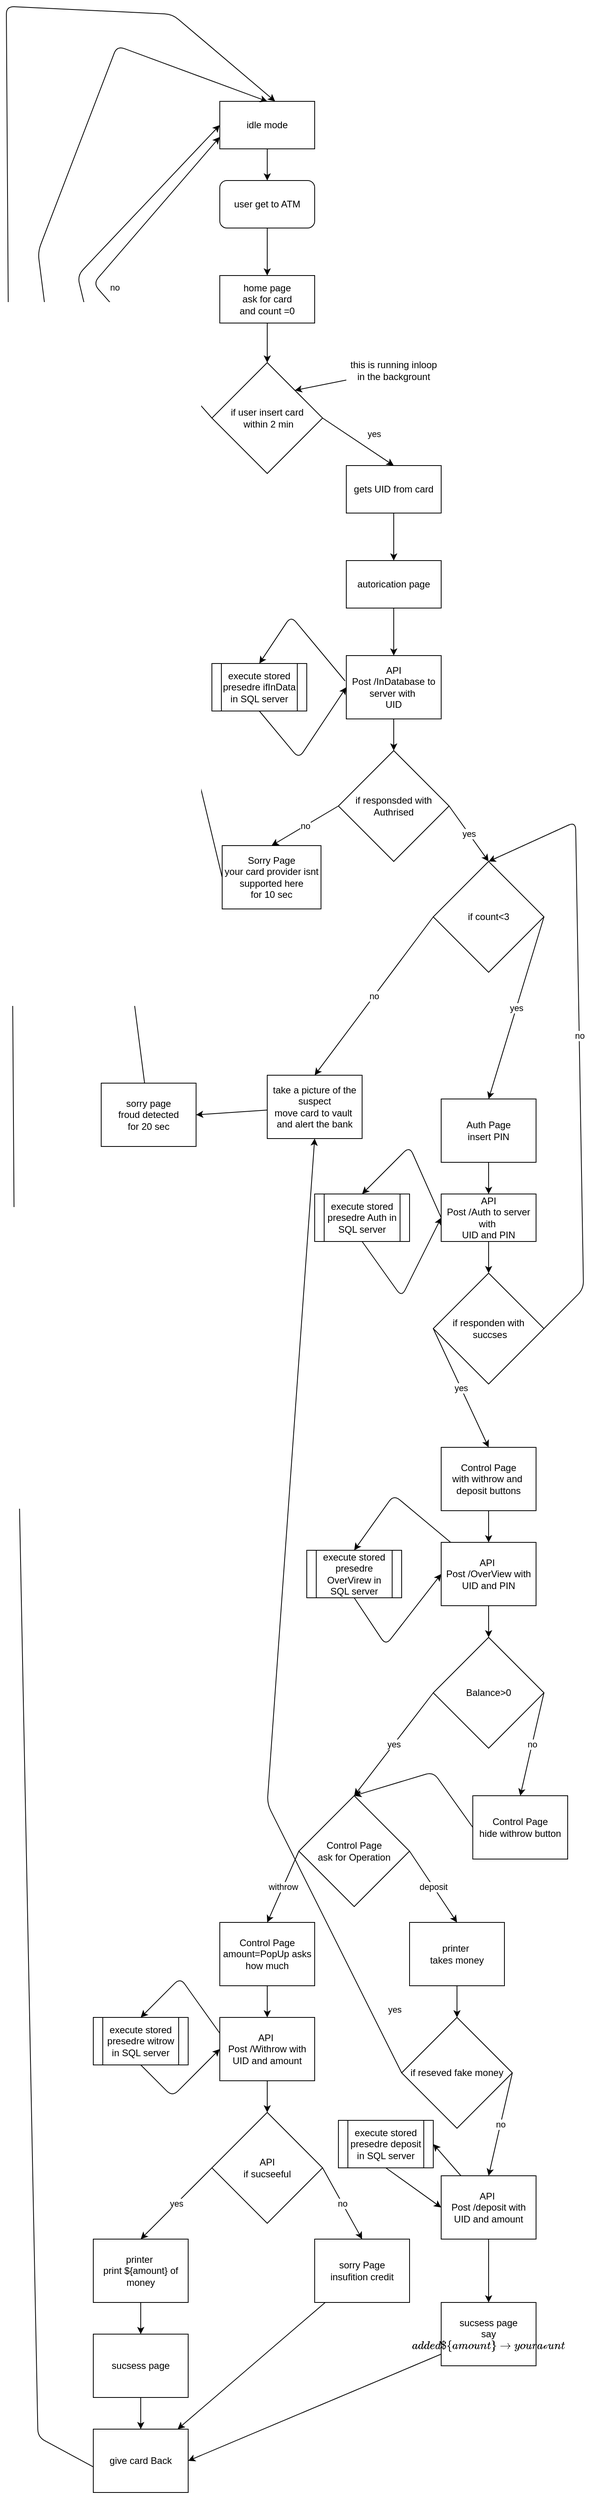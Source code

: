<mxfile>
    <diagram id="7O3KV7vakMzx57ryu_0e" name="Page-1">
        <mxGraphModel dx="732" dy="672" grid="1" gridSize="10" guides="1" tooltips="1" connect="1" arrows="1" fold="1" page="1" pageScale="1" pageWidth="850" pageHeight="1100" math="0" shadow="0">
            <root>
                <mxCell id="0"/>
                <mxCell id="1" parent="0"/>
                <mxCell id="4" style="edgeStyle=none;html=1;" parent="1" source="2" target="3" edge="1">
                    <mxGeometry relative="1" as="geometry"/>
                </mxCell>
                <mxCell id="2" value="user get to ATM" style="rounded=1;whiteSpace=wrap;html=1;" parent="1" vertex="1">
                    <mxGeometry x="380" y="280" width="120" height="60" as="geometry"/>
                </mxCell>
                <mxCell id="9" style="edgeStyle=none;html=1;" parent="1" source="3" target="6" edge="1">
                    <mxGeometry relative="1" as="geometry"/>
                </mxCell>
                <mxCell id="3" value="&lt;div style=&quot;&quot;&gt;&lt;span style=&quot;background-color: initial;&quot;&gt;home page&lt;br&gt;ask for card&lt;br&gt;and count =0&lt;/span&gt;&lt;/div&gt;" style="rounded=0;whiteSpace=wrap;html=1;align=center;labelPosition=center;verticalLabelPosition=middle;verticalAlign=middle;" parent="1" vertex="1">
                    <mxGeometry x="380" y="400" width="120" height="60" as="geometry"/>
                </mxCell>
                <mxCell id="6" value="if user insert card&lt;br&gt;&amp;nbsp;within 2 min" style="rhombus;whiteSpace=wrap;html=1;" parent="1" vertex="1">
                    <mxGeometry x="370" y="510" width="140" height="140" as="geometry"/>
                </mxCell>
                <mxCell id="18" style="edgeStyle=none;html=1;entryX=0.5;entryY=0;entryDx=0;entryDy=0;" parent="1" source="8" target="17" edge="1">
                    <mxGeometry relative="1" as="geometry"/>
                </mxCell>
                <mxCell id="8" value="autorication page" style="rounded=0;whiteSpace=wrap;html=1;align=center;labelPosition=center;verticalLabelPosition=middle;verticalAlign=middle;" parent="1" vertex="1">
                    <mxGeometry x="540" y="760" width="120" height="60" as="geometry"/>
                </mxCell>
                <mxCell id="11" style="edgeStyle=none;html=1;entryX=0.5;entryY=0;entryDx=0;entryDy=0;" parent="1" source="10" target="2" edge="1">
                    <mxGeometry relative="1" as="geometry"/>
                </mxCell>
                <mxCell id="10" value="&lt;div style=&quot;&quot;&gt;idle mode&lt;/div&gt;" style="rounded=0;whiteSpace=wrap;html=1;align=center;labelPosition=center;verticalLabelPosition=middle;verticalAlign=middle;" parent="1" vertex="1">
                    <mxGeometry x="380" y="180" width="120" height="60" as="geometry"/>
                </mxCell>
                <mxCell id="12" value="" style="endArrow=classic;html=1;exitX=0;exitY=0.5;exitDx=0;exitDy=0;entryX=0;entryY=0.75;entryDx=0;entryDy=0;" parent="1" source="6" target="10" edge="1">
                    <mxGeometry relative="1" as="geometry">
                        <mxPoint x="200" y="470" as="sourcePoint"/>
                        <mxPoint x="300" y="470" as="targetPoint"/>
                        <Array as="points">
                            <mxPoint x="220" y="410"/>
                        </Array>
                    </mxGeometry>
                </mxCell>
                <mxCell id="13" value="no" style="edgeLabel;resizable=0;html=1;align=center;verticalAlign=middle;" parent="12" connectable="0" vertex="1">
                    <mxGeometry relative="1" as="geometry">
                        <mxPoint x="21" y="11" as="offset"/>
                    </mxGeometry>
                </mxCell>
                <mxCell id="15" value="" style="endArrow=classic;html=1;exitX=1;exitY=0.5;exitDx=0;exitDy=0;entryX=0.5;entryY=0;entryDx=0;entryDy=0;" parent="1" source="6" target="19" edge="1">
                    <mxGeometry relative="1" as="geometry">
                        <mxPoint x="380" y="520" as="sourcePoint"/>
                        <mxPoint x="480" y="520" as="targetPoint"/>
                    </mxGeometry>
                </mxCell>
                <mxCell id="16" value="yes" style="edgeLabel;resizable=0;html=1;align=center;verticalAlign=middle;" parent="15" connectable="0" vertex="1">
                    <mxGeometry relative="1" as="geometry">
                        <mxPoint x="20" y="-10" as="offset"/>
                    </mxGeometry>
                </mxCell>
                <mxCell id="22" style="edgeStyle=none;html=1;" parent="1" source="17" target="21" edge="1">
                    <mxGeometry relative="1" as="geometry"/>
                </mxCell>
                <mxCell id="101" style="edgeStyle=none;html=1;entryX=0.5;entryY=0;entryDx=0;entryDy=0;exitX=-0.013;exitY=0.4;exitDx=0;exitDy=0;exitPerimeter=0;" parent="1" source="17" target="100" edge="1">
                    <mxGeometry relative="1" as="geometry">
                        <Array as="points">
                            <mxPoint x="470" y="830"/>
                        </Array>
                    </mxGeometry>
                </mxCell>
                <mxCell id="17" value="API&lt;br&gt;Post /InDatabase to server with&amp;nbsp;&lt;br&gt;UID" style="rounded=0;whiteSpace=wrap;html=1;align=center;labelPosition=center;verticalLabelPosition=middle;verticalAlign=middle;" parent="1" vertex="1">
                    <mxGeometry x="540" y="880" width="120" height="80" as="geometry"/>
                </mxCell>
                <mxCell id="20" style="edgeStyle=none;html=1;entryX=0.5;entryY=0;entryDx=0;entryDy=0;" parent="1" source="19" target="8" edge="1">
                    <mxGeometry relative="1" as="geometry"/>
                </mxCell>
                <mxCell id="19" value="gets UID from card" style="rounded=0;whiteSpace=wrap;html=1;align=center;labelPosition=center;verticalLabelPosition=middle;verticalAlign=middle;" parent="1" vertex="1">
                    <mxGeometry x="540" y="640" width="120" height="60" as="geometry"/>
                </mxCell>
                <mxCell id="21" value="if responsded with Authrised" style="rhombus;whiteSpace=wrap;html=1;" parent="1" vertex="1">
                    <mxGeometry x="530" y="1000" width="140" height="140" as="geometry"/>
                </mxCell>
                <mxCell id="103" style="edgeStyle=none;html=1;exitX=0;exitY=0.5;exitDx=0;exitDy=0;entryX=0;entryY=0.5;entryDx=0;entryDy=0;" parent="1" source="23" target="10" edge="1">
                    <mxGeometry relative="1" as="geometry">
                        <mxPoint x="180" y="390" as="targetPoint"/>
                        <Array as="points">
                            <mxPoint x="200" y="400"/>
                        </Array>
                    </mxGeometry>
                </mxCell>
                <mxCell id="23" value="Sorry Page&lt;br&gt;your card provider isnt supported here&lt;br&gt;for 10 sec" style="rounded=0;whiteSpace=wrap;html=1;align=center;labelPosition=center;verticalLabelPosition=middle;verticalAlign=middle;" parent="1" vertex="1">
                    <mxGeometry x="383" y="1120" width="125" height="80" as="geometry"/>
                </mxCell>
                <mxCell id="25" value="" style="endArrow=classic;html=1;exitX=0;exitY=0.5;exitDx=0;exitDy=0;entryX=0.5;entryY=0;entryDx=0;entryDy=0;" parent="1" source="21" target="23" edge="1">
                    <mxGeometry relative="1" as="geometry">
                        <mxPoint x="380" y="1030" as="sourcePoint"/>
                        <mxPoint x="480" y="1030" as="targetPoint"/>
                    </mxGeometry>
                </mxCell>
                <mxCell id="26" value="no" style="edgeLabel;resizable=0;html=1;align=center;verticalAlign=middle;" parent="25" connectable="0" vertex="1">
                    <mxGeometry relative="1" as="geometry"/>
                </mxCell>
                <mxCell id="32" style="edgeStyle=none;html=1;entryX=0.5;entryY=0;entryDx=0;entryDy=0;" parent="1" source="27" target="31" edge="1">
                    <mxGeometry relative="1" as="geometry"/>
                </mxCell>
                <mxCell id="27" value="Auth Page&lt;br&gt;insert PIN" style="rounded=0;whiteSpace=wrap;html=1;align=center;labelPosition=center;verticalLabelPosition=middle;verticalAlign=middle;" parent="1" vertex="1">
                    <mxGeometry x="660" y="1440" width="120" height="80" as="geometry"/>
                </mxCell>
                <mxCell id="29" value="if responden with&lt;br&gt;&amp;nbsp;succses" style="rhombus;whiteSpace=wrap;html=1;" parent="1" vertex="1">
                    <mxGeometry x="650" y="1660" width="140" height="140" as="geometry"/>
                </mxCell>
                <mxCell id="33" style="edgeStyle=none;html=1;entryX=0.5;entryY=0;entryDx=0;entryDy=0;" parent="1" source="31" target="29" edge="1">
                    <mxGeometry relative="1" as="geometry"/>
                </mxCell>
                <mxCell id="109" style="edgeStyle=none;html=1;exitX=0;exitY=0.5;exitDx=0;exitDy=0;entryX=0.5;entryY=0;entryDx=0;entryDy=0;" parent="1" source="31" target="108" edge="1">
                    <mxGeometry relative="1" as="geometry">
                        <Array as="points">
                            <mxPoint x="620" y="1500"/>
                        </Array>
                    </mxGeometry>
                </mxCell>
                <mxCell id="31" value="API&lt;br&gt;Post /Auth to server with&amp;nbsp;&lt;br&gt;UID and PIN" style="rounded=0;whiteSpace=wrap;html=1;align=center;labelPosition=center;verticalLabelPosition=middle;verticalAlign=middle;" parent="1" vertex="1">
                    <mxGeometry x="660" y="1560" width="120" height="60" as="geometry"/>
                </mxCell>
                <mxCell id="34" value="" style="endArrow=classic;html=1;exitX=1;exitY=0.5;exitDx=0;exitDy=0;entryX=0.5;entryY=0;entryDx=0;entryDy=0;" parent="1" source="21" target="36" edge="1">
                    <mxGeometry relative="1" as="geometry">
                        <mxPoint x="780" y="1050" as="sourcePoint"/>
                        <mxPoint x="780" y="1100" as="targetPoint"/>
                    </mxGeometry>
                </mxCell>
                <mxCell id="35" value="yes" style="edgeLabel;resizable=0;html=1;align=center;verticalAlign=middle;" parent="34" connectable="0" vertex="1">
                    <mxGeometry relative="1" as="geometry"/>
                </mxCell>
                <mxCell id="36" value="if count&amp;lt;3" style="rhombus;whiteSpace=wrap;html=1;" parent="1" vertex="1">
                    <mxGeometry x="650" y="1140" width="140" height="140" as="geometry"/>
                </mxCell>
                <mxCell id="37" value="" style="endArrow=classic;html=1;exitX=1;exitY=0.5;exitDx=0;exitDy=0;entryX=0.5;entryY=0;entryDx=0;entryDy=0;" parent="1" source="36" target="27" edge="1">
                    <mxGeometry relative="1" as="geometry">
                        <mxPoint x="790" y="1240" as="sourcePoint"/>
                        <mxPoint x="840" y="1310" as="targetPoint"/>
                    </mxGeometry>
                </mxCell>
                <mxCell id="38" value="yes" style="edgeLabel;resizable=0;html=1;align=center;verticalAlign=middle;" parent="37" connectable="0" vertex="1">
                    <mxGeometry relative="1" as="geometry"/>
                </mxCell>
                <mxCell id="39" value="" style="endArrow=classic;html=1;exitX=0;exitY=0.5;exitDx=0;exitDy=0;entryX=0.5;entryY=0;entryDx=0;entryDy=0;" parent="1" source="36" target="41" edge="1">
                    <mxGeometry relative="1" as="geometry">
                        <mxPoint x="650" y="1210" as="sourcePoint"/>
                        <mxPoint x="580" y="1440" as="targetPoint"/>
                    </mxGeometry>
                </mxCell>
                <mxCell id="40" value="no" style="edgeLabel;resizable=0;html=1;align=center;verticalAlign=middle;" parent="39" connectable="0" vertex="1">
                    <mxGeometry relative="1" as="geometry"/>
                </mxCell>
                <mxCell id="43" style="edgeStyle=none;html=1;entryX=1;entryY=0.5;entryDx=0;entryDy=0;" parent="1" source="41" target="42" edge="1">
                    <mxGeometry relative="1" as="geometry"/>
                </mxCell>
                <mxCell id="41" value="take a picture of the suspect&lt;br&gt;move card to vault&amp;nbsp;&lt;br&gt;and alert the bank" style="rounded=0;whiteSpace=wrap;html=1;align=center;labelPosition=center;verticalLabelPosition=middle;verticalAlign=middle;" parent="1" vertex="1">
                    <mxGeometry x="440" y="1410" width="120" height="80" as="geometry"/>
                </mxCell>
                <mxCell id="44" style="edgeStyle=none;html=1;entryX=0.5;entryY=0;entryDx=0;entryDy=0;" parent="1" source="42" target="10" edge="1">
                    <mxGeometry relative="1" as="geometry">
                        <mxPoint x="170" y="600" as="targetPoint"/>
                        <Array as="points">
                            <mxPoint x="150" y="370"/>
                            <mxPoint x="250" y="110"/>
                        </Array>
                    </mxGeometry>
                </mxCell>
                <mxCell id="42" value="sorry page&lt;br&gt;froud detected&lt;br&gt;for 20 sec" style="rounded=0;whiteSpace=wrap;html=1;align=center;labelPosition=center;verticalLabelPosition=middle;verticalAlign=middle;" parent="1" vertex="1">
                    <mxGeometry x="230" y="1420" width="120" height="80" as="geometry"/>
                </mxCell>
                <mxCell id="47" value="" style="endArrow=classic;html=1;exitX=1;exitY=0.5;exitDx=0;exitDy=0;entryX=0.5;entryY=0;entryDx=0;entryDy=0;" parent="1" source="29" target="36" edge="1">
                    <mxGeometry relative="1" as="geometry">
                        <mxPoint x="795" y="1780" as="sourcePoint"/>
                        <mxPoint x="810" y="1180" as="targetPoint"/>
                        <Array as="points">
                            <mxPoint x="840" y="1680"/>
                            <mxPoint x="830" y="1090"/>
                        </Array>
                    </mxGeometry>
                </mxCell>
                <mxCell id="48" value="no" style="edgeLabel;resizable=0;html=1;align=center;verticalAlign=middle;" parent="47" connectable="0" vertex="1">
                    <mxGeometry relative="1" as="geometry"/>
                </mxCell>
                <mxCell id="49" value="" style="endArrow=classic;html=1;exitX=0;exitY=0.5;exitDx=0;exitDy=0;entryX=0.5;entryY=0;entryDx=0;entryDy=0;" parent="1" target="51" edge="1">
                    <mxGeometry relative="1" as="geometry">
                        <mxPoint x="650" y="1730" as="sourcePoint"/>
                        <mxPoint x="720" y="1880" as="targetPoint"/>
                    </mxGeometry>
                </mxCell>
                <mxCell id="50" value="yes" style="edgeLabel;resizable=0;html=1;align=center;verticalAlign=middle;" parent="49" connectable="0" vertex="1">
                    <mxGeometry relative="1" as="geometry"/>
                </mxCell>
                <mxCell id="56" style="edgeStyle=none;html=1;" parent="1" source="51" target="55" edge="1">
                    <mxGeometry relative="1" as="geometry"/>
                </mxCell>
                <mxCell id="51" value="Control Page&lt;br&gt;with withrow and&amp;nbsp;&lt;br&gt;deposit buttons" style="rounded=0;whiteSpace=wrap;html=1;align=center;labelPosition=center;verticalLabelPosition=middle;verticalAlign=middle;" parent="1" vertex="1">
                    <mxGeometry x="660" y="1880" width="120" height="80" as="geometry"/>
                </mxCell>
                <mxCell id="53" value="Balance&amp;gt;0" style="rhombus;whiteSpace=wrap;html=1;" parent="1" vertex="1">
                    <mxGeometry x="650" y="2120" width="140" height="140" as="geometry"/>
                </mxCell>
                <mxCell id="58" style="edgeStyle=none;html=1;" parent="1" source="55" target="53" edge="1">
                    <mxGeometry relative="1" as="geometry">
                        <mxPoint x="720" y="2120" as="targetPoint"/>
                    </mxGeometry>
                </mxCell>
                <mxCell id="112" style="edgeStyle=none;html=1;entryX=0.5;entryY=0;entryDx=0;entryDy=0;" parent="1" source="55" target="111" edge="1">
                    <mxGeometry relative="1" as="geometry">
                        <Array as="points">
                            <mxPoint x="600" y="1940"/>
                        </Array>
                    </mxGeometry>
                </mxCell>
                <mxCell id="55" value="API&amp;nbsp;&lt;br&gt;Post /OverView with UID and PIN" style="rounded=0;whiteSpace=wrap;html=1;align=center;labelPosition=center;verticalLabelPosition=middle;verticalAlign=middle;" parent="1" vertex="1">
                    <mxGeometry x="660" y="2000" width="120" height="80" as="geometry"/>
                </mxCell>
                <mxCell id="60" value="" style="endArrow=classic;html=1;exitX=0;exitY=0.5;exitDx=0;exitDy=0;entryX=0.5;entryY=0;entryDx=0;entryDy=0;" parent="1" source="53" target="66" edge="1">
                    <mxGeometry relative="1" as="geometry">
                        <mxPoint x="490" y="2040" as="sourcePoint"/>
                        <mxPoint x="560" y="2280" as="targetPoint"/>
                    </mxGeometry>
                </mxCell>
                <mxCell id="61" value="yes" style="edgeLabel;resizable=0;html=1;align=center;verticalAlign=middle;" parent="60" connectable="0" vertex="1">
                    <mxGeometry relative="1" as="geometry"/>
                </mxCell>
                <mxCell id="62" value="" style="endArrow=classic;html=1;exitX=1;exitY=0.5;exitDx=0;exitDy=0;entryX=0.5;entryY=0;entryDx=0;entryDy=0;" parent="1" source="53" target="64" edge="1">
                    <mxGeometry relative="1" as="geometry">
                        <mxPoint x="660" y="2200" as="sourcePoint"/>
                        <mxPoint x="720" y="2320" as="targetPoint"/>
                    </mxGeometry>
                </mxCell>
                <mxCell id="63" value="no" style="edgeLabel;resizable=0;html=1;align=center;verticalAlign=middle;" parent="62" connectable="0" vertex="1">
                    <mxGeometry relative="1" as="geometry"/>
                </mxCell>
                <mxCell id="65" style="edgeStyle=none;html=1;exitX=0;exitY=0.5;exitDx=0;exitDy=0;entryX=0.5;entryY=0;entryDx=0;entryDy=0;" parent="1" source="64" target="66" edge="1">
                    <mxGeometry relative="1" as="geometry">
                        <mxPoint x="620" y="2320" as="targetPoint"/>
                        <Array as="points">
                            <mxPoint x="650" y="2290"/>
                        </Array>
                    </mxGeometry>
                </mxCell>
                <mxCell id="64" value="Control Page&lt;br&gt;hide withrow button" style="rounded=0;whiteSpace=wrap;html=1;align=center;labelPosition=center;verticalLabelPosition=middle;verticalAlign=middle;" parent="1" vertex="1">
                    <mxGeometry x="700" y="2320" width="120" height="80" as="geometry"/>
                </mxCell>
                <mxCell id="66" value="Control Page&lt;br&gt;ask for Operation" style="rhombus;whiteSpace=wrap;html=1;" parent="1" vertex="1">
                    <mxGeometry x="480" y="2320" width="140" height="140" as="geometry"/>
                </mxCell>
                <mxCell id="68" value="" style="endArrow=classic;html=1;exitX=0;exitY=0.5;exitDx=0;exitDy=0;entryX=0.5;entryY=0;entryDx=0;entryDy=0;" parent="1" source="66" target="70" edge="1">
                    <mxGeometry relative="1" as="geometry">
                        <mxPoint x="480" y="2400" as="sourcePoint"/>
                        <mxPoint x="420" y="2480" as="targetPoint"/>
                    </mxGeometry>
                </mxCell>
                <mxCell id="69" value="withrow" style="edgeLabel;resizable=0;html=1;align=center;verticalAlign=middle;" parent="68" connectable="0" vertex="1">
                    <mxGeometry relative="1" as="geometry"/>
                </mxCell>
                <mxCell id="72" style="edgeStyle=none;html=1;entryX=0.5;entryY=0;entryDx=0;entryDy=0;" parent="1" source="70" target="71" edge="1">
                    <mxGeometry relative="1" as="geometry"/>
                </mxCell>
                <mxCell id="70" value="Control Page&lt;br&gt;amount=PopUp asks how much" style="rounded=0;whiteSpace=wrap;html=1;align=center;labelPosition=center;verticalLabelPosition=middle;verticalAlign=middle;" parent="1" vertex="1">
                    <mxGeometry x="380" y="2480" width="120" height="80" as="geometry"/>
                </mxCell>
                <mxCell id="74" value="" style="edgeStyle=none;html=1;" parent="1" source="71" target="73" edge="1">
                    <mxGeometry relative="1" as="geometry"/>
                </mxCell>
                <mxCell id="115" style="edgeStyle=none;html=1;entryX=0.5;entryY=0;entryDx=0;entryDy=0;exitX=0;exitY=0.25;exitDx=0;exitDy=0;" parent="1" source="71" target="114" edge="1">
                    <mxGeometry relative="1" as="geometry">
                        <Array as="points">
                            <mxPoint x="330" y="2550"/>
                        </Array>
                    </mxGeometry>
                </mxCell>
                <mxCell id="71" value="API&amp;nbsp;&lt;br&gt;Post /Withrow with UID and amount" style="rounded=0;whiteSpace=wrap;html=1;align=center;labelPosition=center;verticalLabelPosition=middle;verticalAlign=middle;" parent="1" vertex="1">
                    <mxGeometry x="380" y="2600" width="120" height="80" as="geometry"/>
                </mxCell>
                <mxCell id="73" value="API&lt;br&gt;if sucseeful" style="rhombus;whiteSpace=wrap;html=1;" parent="1" vertex="1">
                    <mxGeometry x="370" y="2720" width="140" height="140" as="geometry"/>
                </mxCell>
                <mxCell id="79" style="edgeStyle=none;html=1;entryX=0.5;entryY=0;entryDx=0;entryDy=0;" parent="1" source="75" target="78" edge="1">
                    <mxGeometry relative="1" as="geometry"/>
                </mxCell>
                <mxCell id="75" value="printer&amp;nbsp;&lt;br&gt;print ${amount} of money" style="rounded=0;whiteSpace=wrap;html=1;align=center;labelPosition=center;verticalLabelPosition=middle;verticalAlign=middle;" parent="1" vertex="1">
                    <mxGeometry x="220" y="2880" width="120" height="80" as="geometry"/>
                </mxCell>
                <mxCell id="76" value="" style="endArrow=classic;html=1;exitX=0;exitY=0.5;exitDx=0;exitDy=0;entryX=0.5;entryY=0;entryDx=0;entryDy=0;" parent="1" source="73" target="75" edge="1">
                    <mxGeometry relative="1" as="geometry">
                        <mxPoint x="310" y="2790" as="sourcePoint"/>
                        <mxPoint x="270" y="2880" as="targetPoint"/>
                    </mxGeometry>
                </mxCell>
                <mxCell id="77" value="yes" style="edgeLabel;resizable=0;html=1;align=center;verticalAlign=middle;" parent="76" connectable="0" vertex="1">
                    <mxGeometry relative="1" as="geometry"/>
                </mxCell>
                <mxCell id="80" style="edgeStyle=none;html=1;exitX=0.5;exitY=1;exitDx=0;exitDy=0;" parent="1" source="104" edge="1">
                    <mxGeometry relative="1" as="geometry">
                        <mxPoint x="450" y="180" as="targetPoint"/>
                        <Array as="points">
                            <mxPoint x="150" y="3130"/>
                            <mxPoint x="120" y="1620"/>
                            <mxPoint x="110" y="60"/>
                            <mxPoint x="320" y="70"/>
                        </Array>
                    </mxGeometry>
                </mxCell>
                <mxCell id="105" style="edgeStyle=none;html=1;" parent="1" source="78" target="104" edge="1">
                    <mxGeometry relative="1" as="geometry"/>
                </mxCell>
                <mxCell id="78" value="sucsess page" style="rounded=0;whiteSpace=wrap;html=1;align=center;labelPosition=center;verticalLabelPosition=middle;verticalAlign=middle;" parent="1" vertex="1">
                    <mxGeometry x="220" y="3000" width="120" height="80" as="geometry"/>
                </mxCell>
                <mxCell id="106" style="edgeStyle=none;html=1;" parent="1" source="81" target="104" edge="1">
                    <mxGeometry relative="1" as="geometry"/>
                </mxCell>
                <mxCell id="81" value="sorry Page&lt;br&gt;insufition credit" style="rounded=0;whiteSpace=wrap;html=1;align=center;labelPosition=center;verticalLabelPosition=middle;verticalAlign=middle;" parent="1" vertex="1">
                    <mxGeometry x="500" y="2880" width="120" height="80" as="geometry"/>
                </mxCell>
                <mxCell id="83" value="" style="endArrow=classic;html=1;exitX=1;exitY=0.5;exitDx=0;exitDy=0;entryX=0.5;entryY=0;entryDx=0;entryDy=0;" parent="1" source="73" target="81" edge="1">
                    <mxGeometry relative="1" as="geometry">
                        <mxPoint x="640" y="2780" as="sourcePoint"/>
                        <mxPoint x="550" y="2870" as="targetPoint"/>
                    </mxGeometry>
                </mxCell>
                <mxCell id="84" value="no" style="edgeLabel;resizable=0;html=1;align=center;verticalAlign=middle;" parent="83" connectable="0" vertex="1">
                    <mxGeometry relative="1" as="geometry"/>
                </mxCell>
                <mxCell id="86" value="" style="endArrow=classic;html=1;exitX=1;exitY=0.5;exitDx=0;exitDy=0;entryX=0.5;entryY=0;entryDx=0;entryDy=0;" parent="1" source="66" target="88" edge="1">
                    <mxGeometry relative="1" as="geometry">
                        <mxPoint x="640" y="2430" as="sourcePoint"/>
                        <mxPoint x="600" y="2520" as="targetPoint"/>
                    </mxGeometry>
                </mxCell>
                <mxCell id="87" value="deposit" style="edgeLabel;resizable=0;html=1;align=center;verticalAlign=middle;" parent="86" connectable="0" vertex="1">
                    <mxGeometry relative="1" as="geometry"/>
                </mxCell>
                <mxCell id="90" style="edgeStyle=none;html=1;exitX=0.5;exitY=1;exitDx=0;exitDy=0;entryX=0.5;entryY=0;entryDx=0;entryDy=0;" parent="1" source="88" target="91" edge="1">
                    <mxGeometry relative="1" as="geometry">
                        <mxPoint x="680" y="2600" as="targetPoint"/>
                    </mxGeometry>
                </mxCell>
                <mxCell id="88" value="printer&amp;nbsp;&lt;br&gt;takes money" style="rounded=0;whiteSpace=wrap;html=1;align=center;labelPosition=center;verticalLabelPosition=middle;verticalAlign=middle;" parent="1" vertex="1">
                    <mxGeometry x="620" y="2480" width="120" height="80" as="geometry"/>
                </mxCell>
                <mxCell id="91" value="if reseved fake money" style="rhombus;whiteSpace=wrap;html=1;" parent="1" vertex="1">
                    <mxGeometry x="610" y="2600" width="140" height="140" as="geometry"/>
                </mxCell>
                <mxCell id="92" value="" style="endArrow=classic;html=1;exitX=0;exitY=0.5;exitDx=0;exitDy=0;entryX=0.5;entryY=1;entryDx=0;entryDy=0;" parent="1" source="91" target="41" edge="1">
                    <mxGeometry relative="1" as="geometry">
                        <mxPoint x="610" y="2670" as="sourcePoint"/>
                        <mxPoint x="460" y="1800" as="targetPoint"/>
                        <Array as="points">
                            <mxPoint x="440" y="2330"/>
                        </Array>
                    </mxGeometry>
                </mxCell>
                <mxCell id="93" value="yes" style="edgeLabel;resizable=0;html=1;align=center;verticalAlign=middle;" parent="92" connectable="0" vertex="1">
                    <mxGeometry relative="1" as="geometry">
                        <mxPoint x="144" y="490" as="offset"/>
                    </mxGeometry>
                </mxCell>
                <mxCell id="94" value="" style="endArrow=classic;html=1;exitX=1;exitY=0.5;exitDx=0;exitDy=0;entryX=0.5;entryY=0;entryDx=0;entryDy=0;" parent="1" source="91" target="96" edge="1">
                    <mxGeometry relative="1" as="geometry">
                        <mxPoint x="760" y="2690" as="sourcePoint"/>
                        <mxPoint x="680" y="2800" as="targetPoint"/>
                    </mxGeometry>
                </mxCell>
                <mxCell id="95" value="no" style="edgeLabel;resizable=0;html=1;align=center;verticalAlign=middle;" parent="94" connectable="0" vertex="1">
                    <mxGeometry relative="1" as="geometry"/>
                </mxCell>
                <mxCell id="98" style="edgeStyle=none;html=1;entryX=0.5;entryY=0;entryDx=0;entryDy=0;" parent="1" source="96" target="97" edge="1">
                    <mxGeometry relative="1" as="geometry"/>
                </mxCell>
                <mxCell id="118" style="edgeStyle=none;html=1;entryX=1;entryY=0.5;entryDx=0;entryDy=0;" parent="1" source="96" target="117" edge="1">
                    <mxGeometry relative="1" as="geometry"/>
                </mxCell>
                <mxCell id="96" value="API&amp;nbsp;&lt;br&gt;Post /deposit with UID and amount" style="rounded=0;whiteSpace=wrap;html=1;align=center;labelPosition=center;verticalLabelPosition=middle;verticalAlign=middle;" parent="1" vertex="1">
                    <mxGeometry x="660" y="2800" width="120" height="80" as="geometry"/>
                </mxCell>
                <mxCell id="107" style="edgeStyle=none;html=1;entryX=1;entryY=0.5;entryDx=0;entryDy=0;" parent="1" source="97" target="104" edge="1">
                    <mxGeometry relative="1" as="geometry"/>
                </mxCell>
                <mxCell id="97" value="sucsess page&lt;br&gt;say `added ${amount} to your account`" style="rounded=0;whiteSpace=wrap;html=1;align=center;labelPosition=center;verticalLabelPosition=middle;verticalAlign=middle;" parent="1" vertex="1">
                    <mxGeometry x="660" y="2960" width="120" height="80" as="geometry"/>
                </mxCell>
                <mxCell id="102" style="edgeStyle=none;html=1;entryX=0;entryY=0.5;entryDx=0;entryDy=0;exitX=0.5;exitY=1;exitDx=0;exitDy=0;" parent="1" source="100" target="17" edge="1">
                    <mxGeometry relative="1" as="geometry">
                        <Array as="points">
                            <mxPoint x="480" y="1010"/>
                        </Array>
                    </mxGeometry>
                </mxCell>
                <mxCell id="100" value="execute stored presedre ifInData in SQL server" style="shape=process;whiteSpace=wrap;html=1;backgroundOutline=1;" parent="1" vertex="1">
                    <mxGeometry x="370" y="890" width="120" height="60" as="geometry"/>
                </mxCell>
                <mxCell id="104" value="give card Back" style="rounded=0;whiteSpace=wrap;html=1;align=center;labelPosition=center;verticalLabelPosition=middle;verticalAlign=middle;" parent="1" vertex="1">
                    <mxGeometry x="220" y="3120" width="120" height="80" as="geometry"/>
                </mxCell>
                <mxCell id="110" style="edgeStyle=none;html=1;exitX=0.5;exitY=1;exitDx=0;exitDy=0;" parent="1" source="108" edge="1">
                    <mxGeometry relative="1" as="geometry">
                        <mxPoint x="660" y="1590" as="targetPoint"/>
                        <Array as="points">
                            <mxPoint x="610" y="1690"/>
                        </Array>
                    </mxGeometry>
                </mxCell>
                <mxCell id="108" value="execute stored presedre Auth in SQL server" style="shape=process;whiteSpace=wrap;html=1;backgroundOutline=1;" parent="1" vertex="1">
                    <mxGeometry x="500" y="1560" width="120" height="60" as="geometry"/>
                </mxCell>
                <mxCell id="113" style="edgeStyle=none;html=1;entryX=0;entryY=0.5;entryDx=0;entryDy=0;exitX=0.5;exitY=1;exitDx=0;exitDy=0;" parent="1" source="111" target="55" edge="1">
                    <mxGeometry relative="1" as="geometry">
                        <Array as="points">
                            <mxPoint x="590" y="2130"/>
                        </Array>
                    </mxGeometry>
                </mxCell>
                <mxCell id="111" value="execute stored presedre OverVirew in SQL server" style="shape=process;whiteSpace=wrap;html=1;backgroundOutline=1;" parent="1" vertex="1">
                    <mxGeometry x="490" y="2010" width="120" height="60" as="geometry"/>
                </mxCell>
                <mxCell id="116" style="edgeStyle=none;html=1;entryX=0;entryY=0.5;entryDx=0;entryDy=0;exitX=0.5;exitY=1;exitDx=0;exitDy=0;" parent="1" source="114" target="71" edge="1">
                    <mxGeometry relative="1" as="geometry">
                        <Array as="points">
                            <mxPoint x="320" y="2700"/>
                        </Array>
                    </mxGeometry>
                </mxCell>
                <mxCell id="114" value="execute stored presedre witrow in SQL server" style="shape=process;whiteSpace=wrap;html=1;backgroundOutline=1;" parent="1" vertex="1">
                    <mxGeometry x="220" y="2600" width="120" height="60" as="geometry"/>
                </mxCell>
                <mxCell id="119" style="edgeStyle=none;html=1;exitX=0.5;exitY=1;exitDx=0;exitDy=0;entryX=0;entryY=0.5;entryDx=0;entryDy=0;" parent="1" source="117" target="96" edge="1">
                    <mxGeometry relative="1" as="geometry"/>
                </mxCell>
                <mxCell id="117" value="execute stored presedre deposit in SQL server" style="shape=process;whiteSpace=wrap;html=1;backgroundOutline=1;" parent="1" vertex="1">
                    <mxGeometry x="530" y="2730" width="120" height="60" as="geometry"/>
                </mxCell>
                <mxCell id="121" style="edgeStyle=none;html=1;entryX=1;entryY=0;entryDx=0;entryDy=0;" parent="1" source="120" target="6" edge="1">
                    <mxGeometry relative="1" as="geometry"/>
                </mxCell>
                <mxCell id="120" value="this is running inloop in the backgrount" style="text;html=1;strokeColor=none;fillColor=none;align=center;verticalAlign=middle;whiteSpace=wrap;rounded=0;" parent="1" vertex="1">
                    <mxGeometry x="540" y="490" width="120" height="60" as="geometry"/>
                </mxCell>
            </root>
        </mxGraphModel>
    </diagram>
</mxfile>
